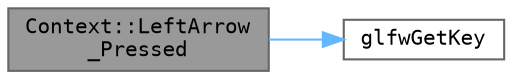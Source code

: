 digraph "Context::LeftArrow_Pressed"
{
 // LATEX_PDF_SIZE
  bgcolor="transparent";
  edge [fontname=Terminal,fontsize=10,labelfontname=Helvetica,labelfontsize=10];
  node [fontname=Terminal,fontsize=10,shape=box,height=0.2,width=0.4];
  rankdir="LR";
  Node1 [label="Context::LeftArrow\l_Pressed",height=0.2,width=0.4,color="gray40", fillcolor="grey60", style="filled", fontcolor="black",tooltip="If the Left Arrow key is currently held"];
  Node1 -> Node2 [color="steelblue1",style="solid"];
  Node2 [label="glfwGetKey",height=0.2,width=0.4,color="grey40", fillcolor="white", style="filled",URL="$group__input.html#ga7d8ad8ffaf272808f04e1d5d33ec8859",tooltip="Returns the last reported state of a keyboard key for the specified window."];
}
